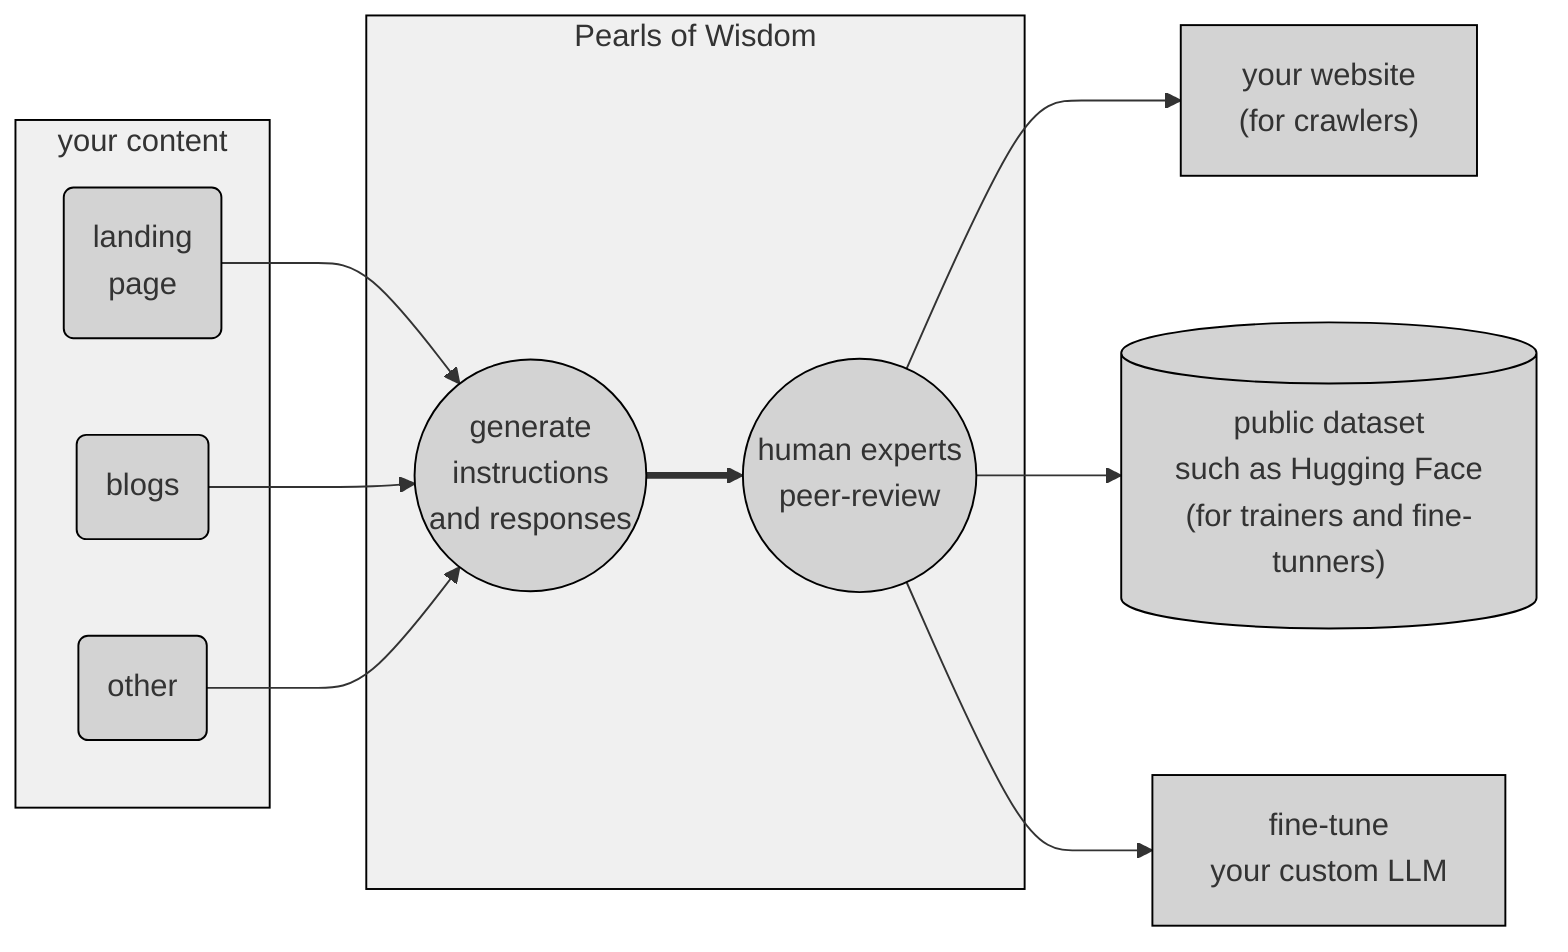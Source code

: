 graph LR
  style yc fill:#f0f0f0,stroke:#000000
  style pow fill:#f0f0f0,stroke:#000000
  style lp fill:#d3d3d3,stroke:#000000
  style b fill:#d3d3d3,stroke:#000000
  style other fill:#d3d3d3,stroke:#000000
  style g fill:#d3d3d3,stroke:#000000
  style h fill:#d3d3d3,stroke:#000000
  style page fill:#d3d3d3,stroke:#000000
  style pubhf fill:#d3d3d3,stroke:#000000
  style cllm fill:#d3d3d3,stroke:#000000
subgraph yc[your content]
  lp("landing<br/>page")
  b(blogs)
  other(other)
end
subgraph pow[Pearls of Wisdom]
  g(("generate<br/>instructions<br/>and responses"))
  h(("human experts<br/>peer-review"))
end
page["your website<br/>(for crawlers)"]
pubhf[("public dataset<br/>such as Hugging Face<br/>(for trainers and fine-tunners)")]
cllm["fine-tune<br/>your custom LLM"]
lp-->g
b-->g
other-->g
g==>h
h-->page
h-->pubhf
h-->cllm